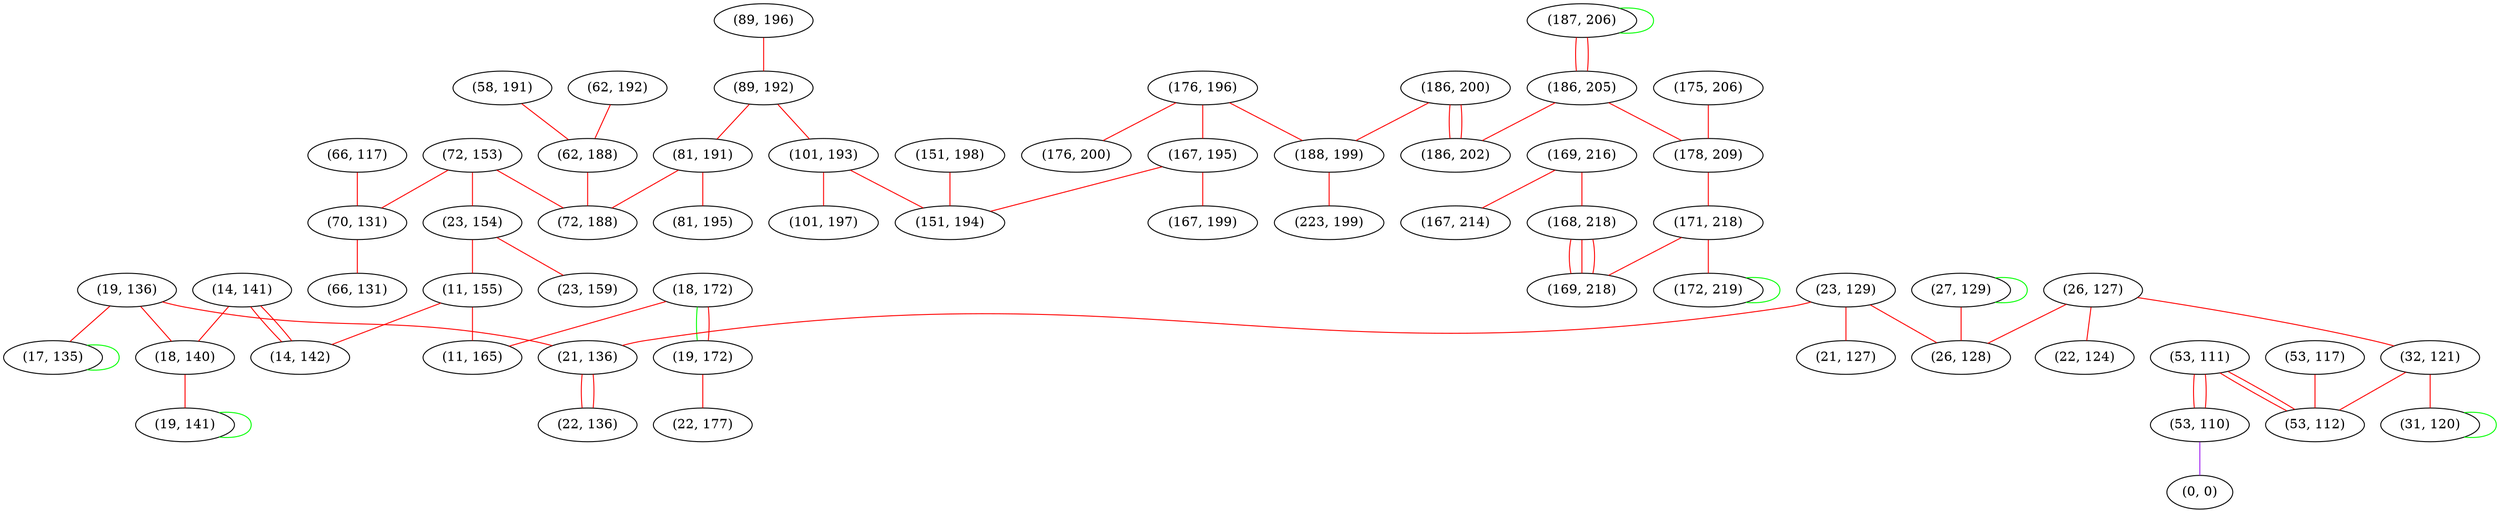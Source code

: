graph "" {
"(19, 136)";
"(72, 153)";
"(175, 206)";
"(18, 172)";
"(187, 206)";
"(17, 135)";
"(23, 129)";
"(14, 141)";
"(186, 205)";
"(26, 127)";
"(186, 200)";
"(21, 127)";
"(19, 172)";
"(178, 209)";
"(23, 154)";
"(22, 124)";
"(186, 202)";
"(169, 216)";
"(23, 159)";
"(62, 192)";
"(53, 111)";
"(18, 140)";
"(89, 196)";
"(176, 196)";
"(171, 218)";
"(21, 136)";
"(58, 191)";
"(89, 192)";
"(11, 155)";
"(14, 142)";
"(101, 193)";
"(188, 199)";
"(168, 218)";
"(53, 110)";
"(27, 129)";
"(53, 117)";
"(11, 165)";
"(32, 121)";
"(26, 128)";
"(66, 117)";
"(176, 200)";
"(167, 214)";
"(53, 112)";
"(19, 141)";
"(151, 198)";
"(169, 218)";
"(167, 195)";
"(223, 199)";
"(172, 219)";
"(0, 0)";
"(22, 177)";
"(167, 199)";
"(151, 194)";
"(81, 191)";
"(70, 131)";
"(62, 188)";
"(81, 195)";
"(31, 120)";
"(22, 136)";
"(72, 188)";
"(66, 131)";
"(101, 197)";
"(19, 136)" -- "(18, 140)"  [color=red, key=0, weight=1];
"(19, 136)" -- "(21, 136)"  [color=red, key=0, weight=1];
"(19, 136)" -- "(17, 135)"  [color=red, key=0, weight=1];
"(72, 153)" -- "(70, 131)"  [color=red, key=0, weight=1];
"(72, 153)" -- "(23, 154)"  [color=red, key=0, weight=1];
"(72, 153)" -- "(72, 188)"  [color=red, key=0, weight=1];
"(175, 206)" -- "(178, 209)"  [color=red, key=0, weight=1];
"(18, 172)" -- "(19, 172)"  [color=green, key=0, weight=2];
"(18, 172)" -- "(19, 172)"  [color=red, key=1, weight=1];
"(18, 172)" -- "(11, 165)"  [color=red, key=0, weight=1];
"(187, 206)" -- "(186, 205)"  [color=red, key=0, weight=1];
"(187, 206)" -- "(186, 205)"  [color=red, key=1, weight=1];
"(187, 206)" -- "(187, 206)"  [color=green, key=0, weight=2];
"(17, 135)" -- "(17, 135)"  [color=green, key=0, weight=2];
"(23, 129)" -- "(26, 128)"  [color=red, key=0, weight=1];
"(23, 129)" -- "(21, 127)"  [color=red, key=0, weight=1];
"(23, 129)" -- "(21, 136)"  [color=red, key=0, weight=1];
"(14, 141)" -- "(18, 140)"  [color=red, key=0, weight=1];
"(14, 141)" -- "(14, 142)"  [color=red, key=0, weight=1];
"(14, 141)" -- "(14, 142)"  [color=red, key=1, weight=1];
"(186, 205)" -- "(178, 209)"  [color=red, key=0, weight=1];
"(186, 205)" -- "(186, 202)"  [color=red, key=0, weight=1];
"(26, 127)" -- "(32, 121)"  [color=red, key=0, weight=1];
"(26, 127)" -- "(26, 128)"  [color=red, key=0, weight=1];
"(26, 127)" -- "(22, 124)"  [color=red, key=0, weight=1];
"(186, 200)" -- "(188, 199)"  [color=red, key=0, weight=1];
"(186, 200)" -- "(186, 202)"  [color=red, key=0, weight=1];
"(186, 200)" -- "(186, 202)"  [color=red, key=1, weight=1];
"(19, 172)" -- "(22, 177)"  [color=red, key=0, weight=1];
"(178, 209)" -- "(171, 218)"  [color=red, key=0, weight=1];
"(23, 154)" -- "(11, 155)"  [color=red, key=0, weight=1];
"(23, 154)" -- "(23, 159)"  [color=red, key=0, weight=1];
"(169, 216)" -- "(167, 214)"  [color=red, key=0, weight=1];
"(169, 216)" -- "(168, 218)"  [color=red, key=0, weight=1];
"(62, 192)" -- "(62, 188)"  [color=red, key=0, weight=1];
"(53, 111)" -- "(53, 110)"  [color=red, key=0, weight=1];
"(53, 111)" -- "(53, 110)"  [color=red, key=1, weight=1];
"(53, 111)" -- "(53, 112)"  [color=red, key=0, weight=1];
"(53, 111)" -- "(53, 112)"  [color=red, key=1, weight=1];
"(18, 140)" -- "(19, 141)"  [color=red, key=0, weight=1];
"(89, 196)" -- "(89, 192)"  [color=red, key=0, weight=1];
"(176, 196)" -- "(167, 195)"  [color=red, key=0, weight=1];
"(176, 196)" -- "(188, 199)"  [color=red, key=0, weight=1];
"(176, 196)" -- "(176, 200)"  [color=red, key=0, weight=1];
"(171, 218)" -- "(169, 218)"  [color=red, key=0, weight=1];
"(171, 218)" -- "(172, 219)"  [color=red, key=0, weight=1];
"(21, 136)" -- "(22, 136)"  [color=red, key=0, weight=1];
"(21, 136)" -- "(22, 136)"  [color=red, key=1, weight=1];
"(58, 191)" -- "(62, 188)"  [color=red, key=0, weight=1];
"(89, 192)" -- "(101, 193)"  [color=red, key=0, weight=1];
"(89, 192)" -- "(81, 191)"  [color=red, key=0, weight=1];
"(11, 155)" -- "(11, 165)"  [color=red, key=0, weight=1];
"(11, 155)" -- "(14, 142)"  [color=red, key=0, weight=1];
"(101, 193)" -- "(101, 197)"  [color=red, key=0, weight=1];
"(101, 193)" -- "(151, 194)"  [color=red, key=0, weight=1];
"(188, 199)" -- "(223, 199)"  [color=red, key=0, weight=1];
"(168, 218)" -- "(169, 218)"  [color=red, key=0, weight=1];
"(168, 218)" -- "(169, 218)"  [color=red, key=1, weight=1];
"(168, 218)" -- "(169, 218)"  [color=red, key=2, weight=1];
"(53, 110)" -- "(0, 0)"  [color=purple, key=0, weight=4];
"(27, 129)" -- "(26, 128)"  [color=red, key=0, weight=1];
"(27, 129)" -- "(27, 129)"  [color=green, key=0, weight=2];
"(53, 117)" -- "(53, 112)"  [color=red, key=0, weight=1];
"(32, 121)" -- "(31, 120)"  [color=red, key=0, weight=1];
"(32, 121)" -- "(53, 112)"  [color=red, key=0, weight=1];
"(66, 117)" -- "(70, 131)"  [color=red, key=0, weight=1];
"(19, 141)" -- "(19, 141)"  [color=green, key=0, weight=2];
"(151, 198)" -- "(151, 194)"  [color=red, key=0, weight=1];
"(167, 195)" -- "(167, 199)"  [color=red, key=0, weight=1];
"(167, 195)" -- "(151, 194)"  [color=red, key=0, weight=1];
"(172, 219)" -- "(172, 219)"  [color=green, key=0, weight=2];
"(81, 191)" -- "(81, 195)"  [color=red, key=0, weight=1];
"(81, 191)" -- "(72, 188)"  [color=red, key=0, weight=1];
"(70, 131)" -- "(66, 131)"  [color=red, key=0, weight=1];
"(62, 188)" -- "(72, 188)"  [color=red, key=0, weight=1];
"(31, 120)" -- "(31, 120)"  [color=green, key=0, weight=2];
}
